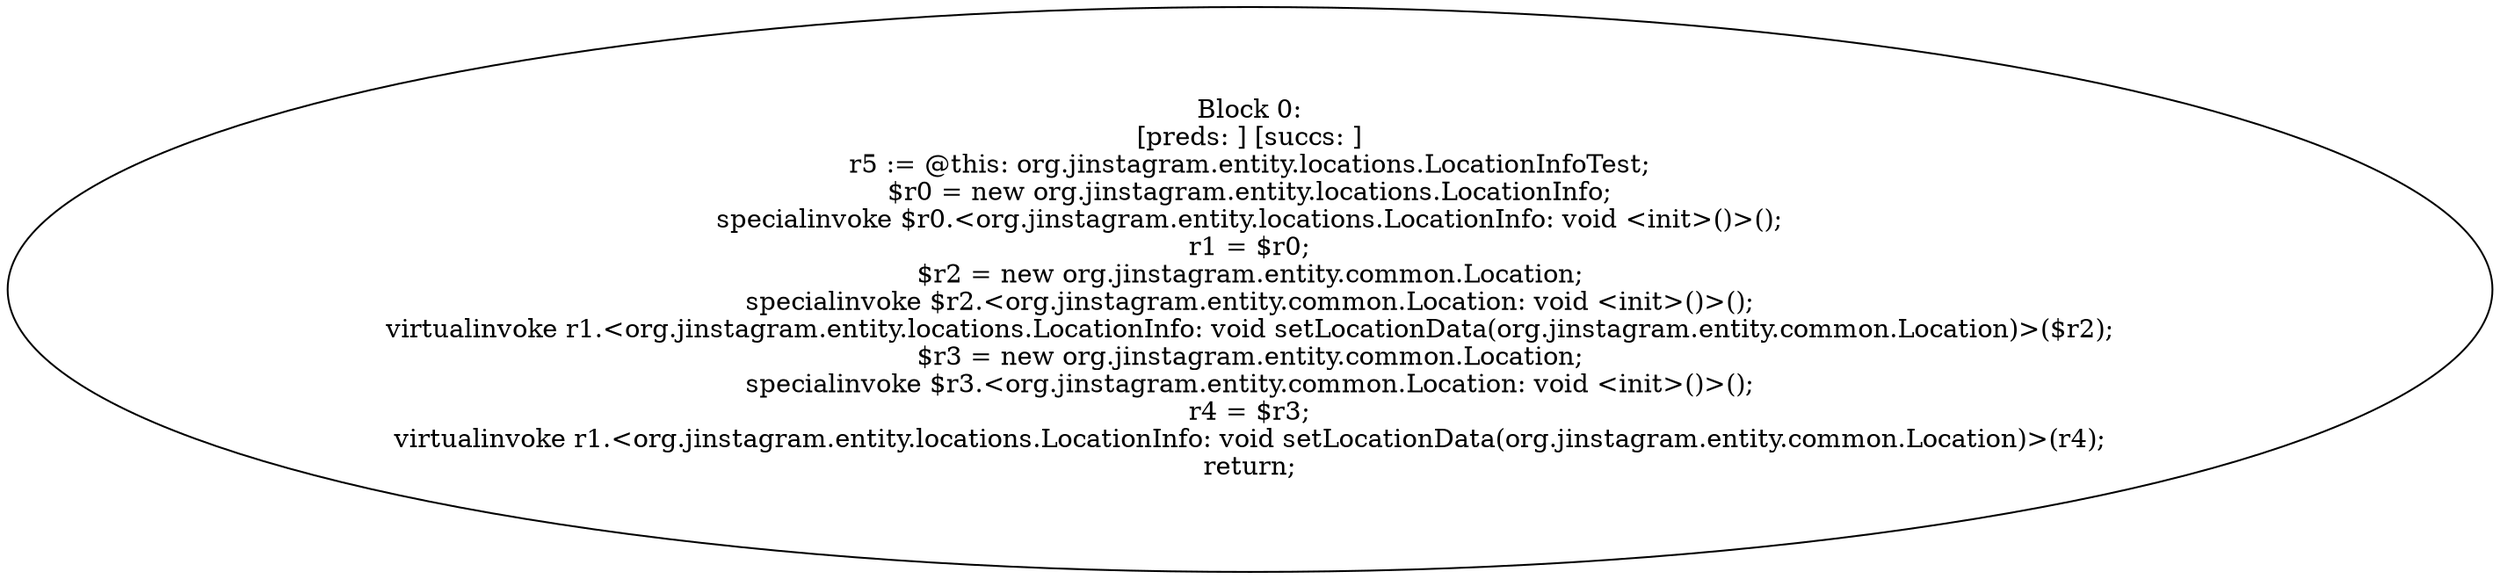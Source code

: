 digraph "unitGraph" {
    "Block 0:
[preds: ] [succs: ]
r5 := @this: org.jinstagram.entity.locations.LocationInfoTest;
$r0 = new org.jinstagram.entity.locations.LocationInfo;
specialinvoke $r0.<org.jinstagram.entity.locations.LocationInfo: void <init>()>();
r1 = $r0;
$r2 = new org.jinstagram.entity.common.Location;
specialinvoke $r2.<org.jinstagram.entity.common.Location: void <init>()>();
virtualinvoke r1.<org.jinstagram.entity.locations.LocationInfo: void setLocationData(org.jinstagram.entity.common.Location)>($r2);
$r3 = new org.jinstagram.entity.common.Location;
specialinvoke $r3.<org.jinstagram.entity.common.Location: void <init>()>();
r4 = $r3;
virtualinvoke r1.<org.jinstagram.entity.locations.LocationInfo: void setLocationData(org.jinstagram.entity.common.Location)>(r4);
return;
"
}
